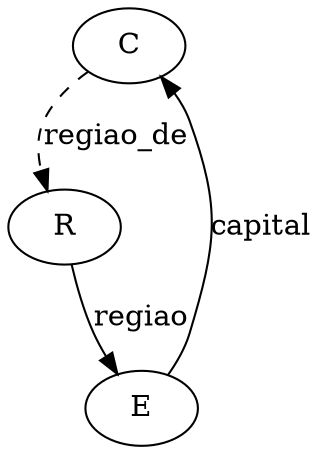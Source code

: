 digraph G {
  // regiao_de(C, R) :- capital(E, C), regiao(R, E).
  C -> R [label="regiao_de", style="dashed"]
  R -> E [label="regiao"]
  E -> C [label="capital"]

    /*
  subgraph cluster_0 {
    style=filled;
    color=lightgrey;
    node [style=filled,color=white];
    a0 -> a1 -> a2 -> a3;
    label = "process #1";
  }

  subgraph cluster_1 {
    node [style=filled];
    b0 -> b1 -> b2 -> b3;
    label = "process #2";
    color=blue
  }
  start -> a0;
  start -> b0;
  a1 -> b3;
  b2 -> a3;
  a3 -> a0;
  a3 -> end;
  b3 -> end;

  start [shape=Mdiamond];
  end [shape=Msquare];
    */


  /*
  amazonas -> am        [ label=estado  ]
  manaus   -> amazonas  [ label=capital ]
  norte    -> amazonas  [ label=regiao ]

  amazonas[shape=diamond]
  am[ shape=square ]
  */

  /*
  /// CRIANDO A REGRA avô (usando grafo de relacionamento)
  /// avô(x, y) :- pai(x, z), pai(z, y).
  x -> y [ label="avô", style="dashed" ]
  x -> z [ label="pai" ]
  z -> y [ label="pai"]

  /// CRIANDO A REGRA irmão
  /// irmão(x, y) :- pai(p, x), pai(p, y).
  //edge[constraint=false];
  x -> y [label="irmão", style="dashed"]
  x -> y [label="!=", dir="none"]
  p -> x [label="pai"]
  p -> y [label="pai"]
  */
}


/*
http://www.graphviz.org/doc/info/attrs.html
https://dreampuf.github.io/GraphvizOnline/
*/
